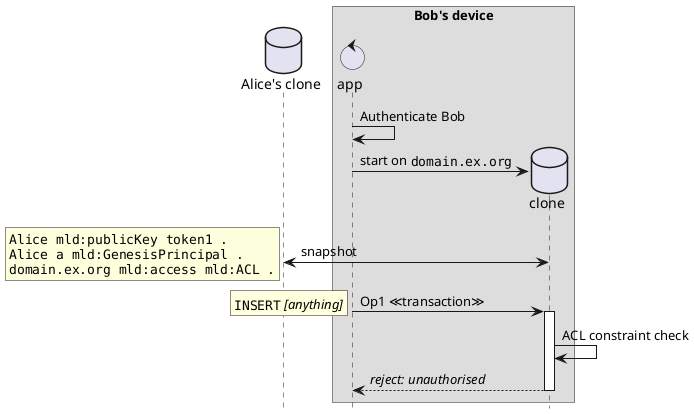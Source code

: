 @startuml
'https://plantuml.com/sequence-diagram
hide footbox

database "Alice's clone" as genesis
box Bob's device
control "app" as proc2
database "clone" as clone2
end box

proc2 -> proc2: Authenticate Bob
proc2 -> clone2 **: start on ""domain.ex.org""

clone2 <-> genesis: snapshot
rnote left
<code>
Alice mld:publicKey token1 .
Alice a mld:GenesisPrincipal .
domain.ex.org mld:access mld:ACL .
end note

proc2 -> clone2 ++: Op1 ≪transaction≫
rnote left: ""INSERT"" //[anything]//

clone2 -> clone2: ACL constraint check

clone2 --> proc2 --: //reject: unauthorised//

@enduml